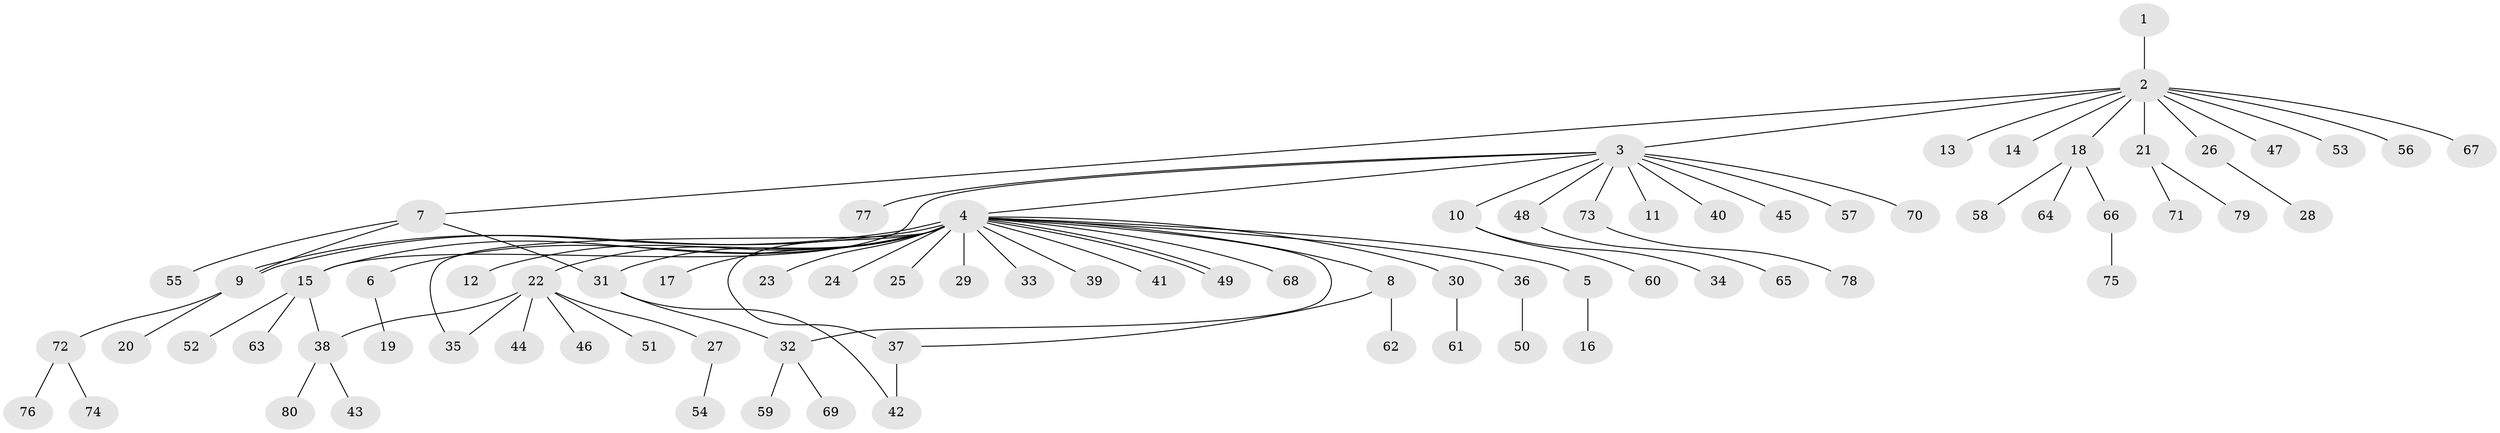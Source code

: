 // Generated by graph-tools (version 1.1) at 2025/11/02/27/25 16:11:11]
// undirected, 80 vertices, 89 edges
graph export_dot {
graph [start="1"]
  node [color=gray90,style=filled];
  1;
  2;
  3;
  4;
  5;
  6;
  7;
  8;
  9;
  10;
  11;
  12;
  13;
  14;
  15;
  16;
  17;
  18;
  19;
  20;
  21;
  22;
  23;
  24;
  25;
  26;
  27;
  28;
  29;
  30;
  31;
  32;
  33;
  34;
  35;
  36;
  37;
  38;
  39;
  40;
  41;
  42;
  43;
  44;
  45;
  46;
  47;
  48;
  49;
  50;
  51;
  52;
  53;
  54;
  55;
  56;
  57;
  58;
  59;
  60;
  61;
  62;
  63;
  64;
  65;
  66;
  67;
  68;
  69;
  70;
  71;
  72;
  73;
  74;
  75;
  76;
  77;
  78;
  79;
  80;
  1 -- 2;
  2 -- 3;
  2 -- 7;
  2 -- 13;
  2 -- 14;
  2 -- 18;
  2 -- 21;
  2 -- 26;
  2 -- 47;
  2 -- 53;
  2 -- 56;
  2 -- 67;
  3 -- 4;
  3 -- 10;
  3 -- 11;
  3 -- 15;
  3 -- 40;
  3 -- 45;
  3 -- 48;
  3 -- 57;
  3 -- 70;
  3 -- 73;
  3 -- 77;
  4 -- 5;
  4 -- 6;
  4 -- 8;
  4 -- 9;
  4 -- 9;
  4 -- 12;
  4 -- 15;
  4 -- 17;
  4 -- 22;
  4 -- 23;
  4 -- 24;
  4 -- 25;
  4 -- 29;
  4 -- 30;
  4 -- 31;
  4 -- 32;
  4 -- 33;
  4 -- 35;
  4 -- 36;
  4 -- 37;
  4 -- 39;
  4 -- 41;
  4 -- 49;
  4 -- 49;
  4 -- 68;
  5 -- 16;
  6 -- 19;
  7 -- 9;
  7 -- 31;
  7 -- 55;
  8 -- 37;
  8 -- 62;
  9 -- 20;
  9 -- 72;
  10 -- 34;
  10 -- 60;
  15 -- 38;
  15 -- 52;
  15 -- 63;
  18 -- 58;
  18 -- 64;
  18 -- 66;
  21 -- 71;
  21 -- 79;
  22 -- 27;
  22 -- 35;
  22 -- 38;
  22 -- 44;
  22 -- 46;
  22 -- 51;
  26 -- 28;
  27 -- 54;
  30 -- 61;
  31 -- 32;
  31 -- 42;
  32 -- 59;
  32 -- 69;
  36 -- 50;
  37 -- 42;
  38 -- 43;
  38 -- 80;
  48 -- 65;
  66 -- 75;
  72 -- 74;
  72 -- 76;
  73 -- 78;
}
